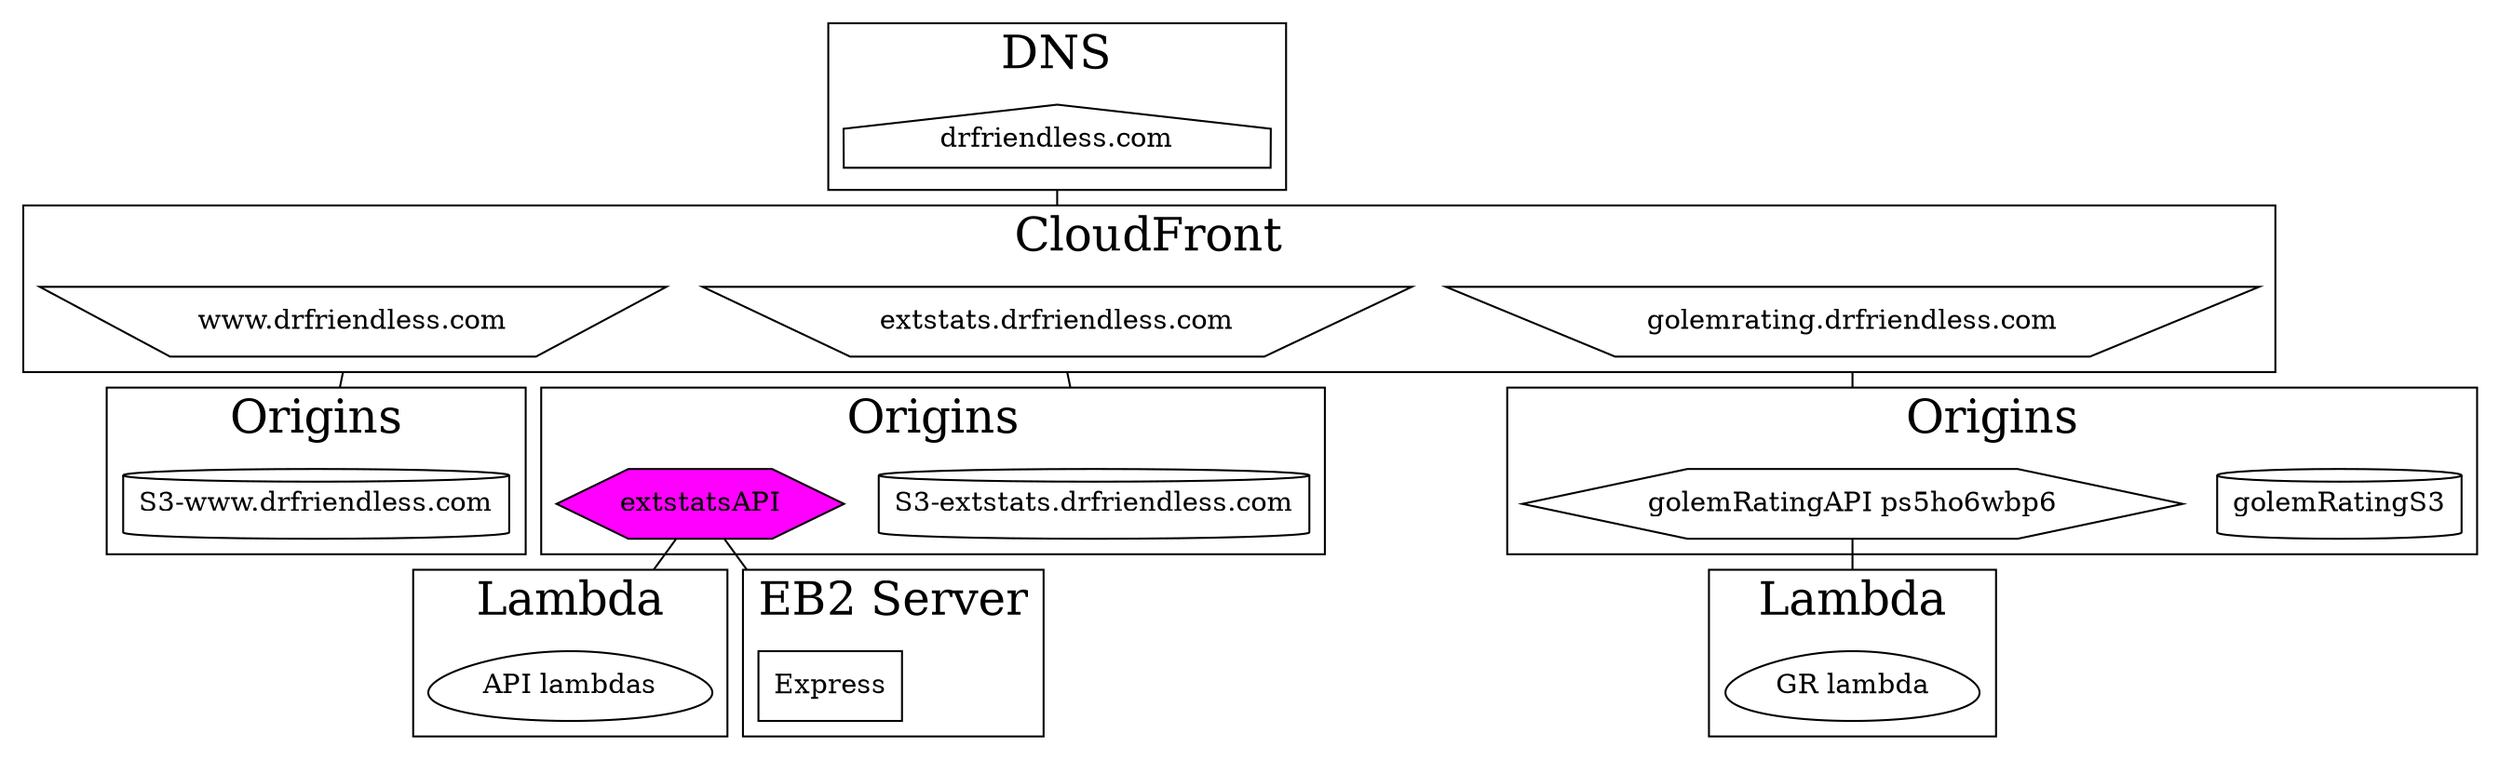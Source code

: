 digraph G {
    compound = true;
    fontsize = 24;

    subgraph cluster_0 {
         label = "DNS";
         "drfriendless.com" [shape=house];
    }

    subgraph cluster_1 {
        label = "CloudFront";
        "www.drfriendless.com" [shape=invtrapezium];
        "extstats.drfriendless.com" [shape=invtrapezium];
        "golemrating.drfriendless.com" [shape=invtrapezium];
    }

    subgraph cluster_2 {
        label = "Origins";
        "golemRatingS3" [shape=cylinder];
        "golemRatingAPI ps5ho6wbp6" [shape=hexagon];
    }

    subgraph cluster_3 {
        label = "Origins";
        "S3-www.drfriendless.com" [shape=cylinder];
    }

    subgraph cluster_4 {
        label = "Origins";
        "S3-extstats.drfriendless.com" [shape=cylinder];
        "extstatsAPI" [shape=hexagon,style=filled,fillcolor=fuchsia];
    }

    subgraph cluster_5 {
        label = "Lambda";
        "API lambdas" [shape=egg];
    }

    subgraph cluster_6 {
        label = "Lambda";
        "GR lambda" [shape=egg];
    }

    subgraph cluster_7 {
        label = "EB2 Server";
        "Express" [shape=box];
    }

    "drfriendless.com" -> "extstats.drfriendless.com" [ltail=cluster_0,lhead=cluster_1,arrowhead=none];
    "golemrating.drfriendless.com" -> "golemRatingAPI ps5ho6wbp6" [ltail=cluster_1,lhead=cluster_2,arrowhead=none];
    "www.drfriendless.com" -> "S3-www.drfriendless.com" [ltail=cluster_1,lhead=cluster_3,arrowhead=none];
    "extstats.drfriendless.com" -> "S3-extstats.drfriendless.com" [ltail=cluster_1,lhead=cluster_4,arrowhead=none];
    "extstatsAPI" -> "API lambdas" [lhead=cluster_5,arrowhead=none];
    "extstatsAPI" -> "Express" [lhead=cluster_7,arrowhead=none];
    "golemRatingAPI ps5ho6wbp6" -> "GR lambda" [lhead=cluster_6,arrowhead=none];
}